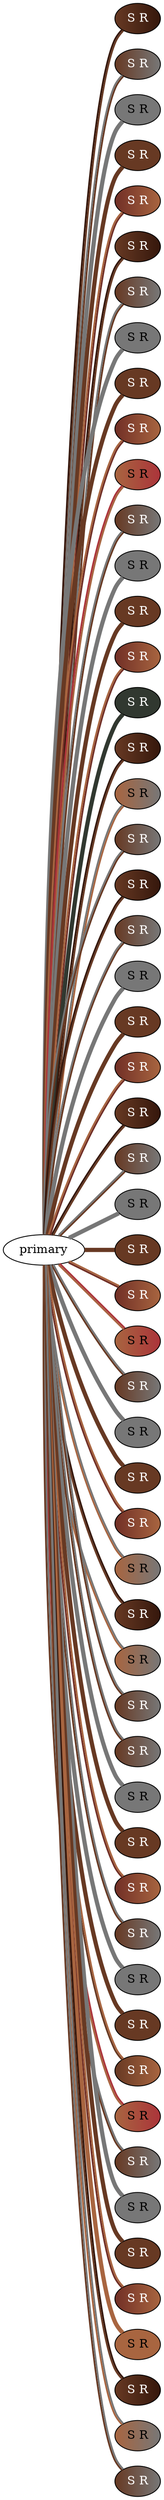 graph {
 graph [rankdir=LR]
"1" [qtype="pendant_node", pendant_colors="#673923:#35170C", pendant_ply="S", pendant_attach="R", pendant_length="35.0", label="S R", style=filled, fillcolor="#673923:#35170C", fontcolor="#ffffff"]
"primary" -- "1" [qtype="pendant_link",penwidth=2,color="#673923:#35170C"]
"2" [qtype="pendant_node", pendant_colors="#673923:#777777", pendant_ply="S", pendant_attach="R", pendant_length="31.0", label="S R", style=filled, fillcolor="#673923:#777777", fontcolor="#ffffff"]
"primary" -- "2" [qtype="pendant_link",penwidth=2,color="#673923:#777777"]
"3" [qtype="pendant_node", pendant_colors="#777777", pendant_ply="S", pendant_attach="R", pendant_length="34.0", label="S R", style=filled, fillcolor="#777777", fontcolor="#000000"]
"primary" -- "3" [qtype="pendant_link",penwidth=5,color="#777777"]
"4" [qtype="pendant_node", pendant_colors="#673923", pendant_ply="S", pendant_attach="R", pendant_length="33.0", label="S R", style=filled, fillcolor="#673923", fontcolor="#ffffff"]
"primary" -- "4" [qtype="pendant_link",penwidth=5,color="#673923"]
"5" [qtype="pendant_node", pendant_colors="#712F26:#A86540", pendant_ply="S", pendant_attach="R", pendant_length="30.0", label="S R", style=filled, fillcolor="#712F26:#A86540", fontcolor="#ffffff"]
"primary" -- "5" [qtype="pendant_link",penwidth=2,color="#712F26:#A86540"]
"6" [qtype="pendant_node", pendant_colors="#673923:#35170C", pendant_ply="S", pendant_attach="R", pendant_length="36.0", label="S R", style=filled, fillcolor="#673923:#35170C", fontcolor="#ffffff"]
"primary" -- "6" [qtype="pendant_link",penwidth=2,color="#673923:#35170C"]
"7" [qtype="pendant_node", pendant_colors="#673923:#777777", pendant_ply="S", pendant_attach="R", pendant_length="29.0", label="S R", style=filled, fillcolor="#673923:#777777", fontcolor="#ffffff"]
"primary" -- "7" [qtype="pendant_link",penwidth=2,color="#673923:#777777"]
"8" [qtype="pendant_node", pendant_colors="#777777", pendant_ply="S", pendant_attach="R", pendant_length="35.0", label="S R", style=filled, fillcolor="#777777", fontcolor="#000000"]
"primary" -- "8" [qtype="pendant_link",penwidth=5,color="#777777"]
"9" [qtype="pendant_node", pendant_colors="#673923", pendant_ply="S", pendant_attach="R", pendant_length="32.0", label="S R", style=filled, fillcolor="#673923", fontcolor="#ffffff"]
"primary" -- "9" [qtype="pendant_link",penwidth=5,color="#673923"]
"10" [qtype="pendant_node", pendant_colors="#712F26:#A86540", pendant_ply="S", pendant_attach="R", pendant_length="28.0", label="S R", style=filled, fillcolor="#712F26:#A86540", fontcolor="#ffffff"]
"primary" -- "10" [qtype="pendant_link",penwidth=2,color="#712F26:#A86540"]
"11" [qtype="pendant_node", pendant_colors="#A86540:#AB343A", pendant_ply="S", pendant_attach="R", pendant_length="31.0", label="S R", style=filled, fillcolor="#A86540:#AB343A", fontcolor="#000000"]
"primary" -- "11" [qtype="pendant_link",penwidth=2,color="#A86540:#AB343A"]
"12" [qtype="pendant_node", pendant_colors="#673923:#777777", pendant_ply="S", pendant_attach="R", pendant_length="30.0", label="S R", style=filled, fillcolor="#673923:#777777", fontcolor="#ffffff"]
"primary" -- "12" [qtype="pendant_link",penwidth=2,color="#673923:#777777"]
"13" [qtype="pendant_node", pendant_colors="#777777", pendant_ply="S", pendant_attach="R", pendant_length="32.0", label="S R", style=filled, fillcolor="#777777", fontcolor="#000000"]
"primary" -- "13" [qtype="pendant_link",penwidth=5,color="#777777"]
"14" [qtype="pendant_node", pendant_colors="#673923", pendant_ply="S", pendant_attach="R", pendant_length="31.0", label="S R", style=filled, fillcolor="#673923", fontcolor="#ffffff"]
"primary" -- "14" [qtype="pendant_link",penwidth=5,color="#673923"]
"15" [qtype="pendant_node", pendant_colors="#712F26:#A86540", pendant_ply="S", pendant_attach="R", pendant_length="7.0", label="S R", style=filled, fillcolor="#712F26:#A86540", fontcolor="#ffffff"]
"primary" -- "15" [qtype="pendant_link",penwidth=2,color="#712F26:#A86540"]
"16" [qtype="pendant_node", pendant_colors="#313830", pendant_ply="S", pendant_attach="R", pendant_length="33.0", label="S R", style=filled, fillcolor="#313830", fontcolor="#ffffff"]
"primary" -- "16" [qtype="pendant_link",penwidth=5,color="#313830"]
"17" [qtype="pendant_node", pendant_colors="#673923:#35170C", pendant_ply="S", pendant_attach="R", pendant_length="7.0", label="S R", style=filled, fillcolor="#673923:#35170C", fontcolor="#ffffff"]
"primary" -- "17" [qtype="pendant_link",penwidth=2,color="#673923:#35170C"]
"18" [qtype="pendant_node", pendant_colors="#A86540:#777777", pendant_ply="S", pendant_attach="R", pendant_length="42.0", label="S R", style=filled, fillcolor="#A86540:#777777", fontcolor="#000000"]
"primary" -- "18" [qtype="pendant_link",penwidth=2,color="#A86540:#777777"]
"19" [qtype="pendant_node", pendant_colors="#673923:#777777", pendant_ply="S", pendant_attach="R", pendant_length="51.0", label="S R", style=filled, fillcolor="#673923:#777777", fontcolor="#ffffff"]
"primary" -- "19" [qtype="pendant_link",penwidth=2,color="#673923:#777777"]
"20" [qtype="pendant_node", pendant_colors="#673923:#35170C", pendant_ply="S", pendant_attach="R", pendant_length="35.0", label="S R", style=filled, fillcolor="#673923:#35170C", fontcolor="#ffffff"]
"primary" -- "20" [qtype="pendant_link",penwidth=2,color="#673923:#35170C"]
"21" [qtype="pendant_node", pendant_colors="#673923:#777777", pendant_ply="S", pendant_attach="R", pendant_length="35.0", label="S R", style=filled, fillcolor="#673923:#777777", fontcolor="#ffffff"]
"primary" -- "21" [qtype="pendant_link",penwidth=2,color="#673923:#777777"]
"22" [qtype="pendant_node", pendant_colors="#777777", pendant_ply="S", pendant_attach="R", pendant_length="32.0", label="S R", style=filled, fillcolor="#777777", fontcolor="#000000"]
"primary" -- "22" [qtype="pendant_link",penwidth=5,color="#777777"]
"23" [qtype="pendant_node", pendant_colors="#673923", pendant_ply="S", pendant_attach="R", pendant_length="34.0", label="S R", style=filled, fillcolor="#673923", fontcolor="#ffffff"]
"primary" -- "23" [qtype="pendant_link",penwidth=5,color="#673923"]
"24" [qtype="pendant_node", pendant_colors="#712F26:#A86540", pendant_ply="S", pendant_attach="R", pendant_length="29.0", label="S R", style=filled, fillcolor="#712F26:#A86540", fontcolor="#ffffff"]
"primary" -- "24" [qtype="pendant_link",penwidth=2,color="#712F26:#A86540"]
"25" [qtype="pendant_node", pendant_colors="#673923:#35170C", pendant_ply="S", pendant_attach="R", pendant_length="35.0", label="S R", style=filled, fillcolor="#673923:#35170C", fontcolor="#ffffff"]
"primary" -- "25" [qtype="pendant_link",penwidth=2,color="#673923:#35170C"]
"26" [qtype="pendant_node", pendant_colors="#673923:#777777", pendant_ply="S", pendant_attach="R", pendant_length="32.0", label="S R", style=filled, fillcolor="#673923:#777777", fontcolor="#ffffff"]
"primary" -- "26" [qtype="pendant_link",penwidth=2,color="#673923:#777777"]
"27" [qtype="pendant_node", pendant_colors="#777777", pendant_ply="S", pendant_attach="R", pendant_length="32.0", label="S R", style=filled, fillcolor="#777777", fontcolor="#000000"]
"primary" -- "27" [qtype="pendant_link",penwidth=5,color="#777777"]
"28" [qtype="pendant_node", pendant_colors="#673923", pendant_ply="S", pendant_attach="R", pendant_length="31.0", label="S R", style=filled, fillcolor="#673923", fontcolor="#ffffff"]
"primary" -- "28" [qtype="pendant_link",penwidth=5,color="#673923"]
"29" [qtype="pendant_node", pendant_colors="#712F26:#A86540", pendant_ply="S", pendant_attach="R", pendant_length="28.0", label="S R", style=filled, fillcolor="#712F26:#A86540", fontcolor="#ffffff"]
"primary" -- "29" [qtype="pendant_link",penwidth=2,color="#712F26:#A86540"]
"30" [qtype="pendant_node", pendant_colors="#A86540:#AB343A", pendant_ply="S", pendant_attach="R", pendant_length="33.0", label="S R", style=filled, fillcolor="#A86540:#AB343A", fontcolor="#000000"]
"primary" -- "30" [qtype="pendant_link",penwidth=2,color="#A86540:#AB343A"]
"31" [qtype="pendant_node", pendant_colors="#673923:#777777", pendant_ply="S", pendant_attach="R", pendant_length="31.0", label="S R", style=filled, fillcolor="#673923:#777777", fontcolor="#ffffff"]
"primary" -- "31" [qtype="pendant_link",penwidth=2,color="#673923:#777777"]
"32" [qtype="pendant_node", pendant_colors="#777777", pendant_ply="S", pendant_attach="R", pendant_length="34.0", label="S R", style=filled, fillcolor="#777777", fontcolor="#000000"]
"primary" -- "32" [qtype="pendant_link",penwidth=5,color="#777777"]
"33" [qtype="pendant_node", pendant_colors="#673923", pendant_ply="S", pendant_attach="R", pendant_length="32.0", label="S R", style=filled, fillcolor="#673923", fontcolor="#ffffff"]
"primary" -- "33" [qtype="pendant_link",penwidth=5,color="#673923"]
"34" [qtype="pendant_node", pendant_colors="#712F26:#A86540", pendant_ply="S", pendant_attach="R", pendant_length="31.0", label="S R", style=filled, fillcolor="#712F26:#A86540", fontcolor="#ffffff"]
"primary" -- "34" [qtype="pendant_link",penwidth=2,color="#712F26:#A86540"]
"35" [qtype="pendant_node", pendant_colors="#A86540:#777777", pendant_ply="S", pendant_attach="R", pendant_length="35.0", label="S R", style=filled, fillcolor="#A86540:#777777", fontcolor="#000000"]
"primary" -- "35" [qtype="pendant_link",penwidth=2,color="#A86540:#777777"]
"36" [qtype="pendant_node", pendant_colors="#673923:#35170C", pendant_ply="S", pendant_attach="R", pendant_length="29.0", label="S R", style=filled, fillcolor="#673923:#35170C", fontcolor="#ffffff"]
"primary" -- "36" [qtype="pendant_link",penwidth=2,color="#673923:#35170C"]
"37" [qtype="pendant_node", pendant_colors="#A86540:#777777", pendant_ply="S", pendant_attach="R", pendant_length="32.0", label="S R", style=filled, fillcolor="#A86540:#777777", fontcolor="#000000"]
"primary" -- "37" [qtype="pendant_link",penwidth=2,color="#A86540:#777777"]
"38" [qtype="pendant_node", pendant_colors="#673923:#777777", pendant_ply="S", pendant_attach="R", pendant_length="42.0", label="S R", style=filled, fillcolor="#673923:#777777", fontcolor="#ffffff"]
"primary" -- "38" [qtype="pendant_link",penwidth=2,color="#673923:#777777"]
"39" [qtype="pendant_node", pendant_colors="#673923:#777777", pendant_ply="S", pendant_attach="R", pendant_length="32.0", label="S R", style=filled, fillcolor="#673923:#777777", fontcolor="#ffffff"]
"primary" -- "39" [qtype="pendant_link",penwidth=2,color="#673923:#777777"]
"40" [qtype="pendant_node", pendant_colors="#777777", pendant_ply="S", pendant_attach="R", pendant_length="33.0", label="S R", style=filled, fillcolor="#777777", fontcolor="#000000"]
"primary" -- "40" [qtype="pendant_link",penwidth=5,color="#777777"]
"41" [qtype="pendant_node", pendant_colors="#673923", pendant_ply="S", pendant_attach="R", pendant_length="2.0", label="S R", style=filled, fillcolor="#673923", fontcolor="#ffffff"]
"primary" -- "41" [qtype="pendant_link",penwidth=5,color="#673923"]
"42" [qtype="pendant_node", pendant_colors="#712F26:#A86540", pendant_ply="S", pendant_attach="R", pendant_length="31.0", label="S R", style=filled, fillcolor="#712F26:#A86540", fontcolor="#ffffff"]
"primary" -- "42" [qtype="pendant_link",penwidth=2,color="#712F26:#A86540"]
"43" [qtype="pendant_node", pendant_colors="#673923:#777777", pendant_ply="S", pendant_attach="R", pendant_length="33.0", label="S R", style=filled, fillcolor="#673923:#777777", fontcolor="#ffffff"]
"primary" -- "43" [qtype="pendant_link",penwidth=2,color="#673923:#777777"]
"44" [qtype="pendant_node", pendant_colors="#777777", pendant_ply="S", pendant_attach="R", pendant_length="32.0", label="S R", style=filled, fillcolor="#777777", fontcolor="#000000"]
"primary" -- "44" [qtype="pendant_link",penwidth=5,color="#777777"]
"45" [qtype="pendant_node", pendant_colors="#673923", pendant_ply="S", pendant_attach="R", pendant_length="33.0", label="S R", style=filled, fillcolor="#673923", fontcolor="#ffffff"]
"primary" -- "45" [qtype="pendant_link",penwidth=5,color="#673923"]
"46" [qtype="pendant_node", pendant_colors="#673923:#A86540", pendant_ply="S", pendant_attach="R", pendant_length="29.0", label="S R", style=filled, fillcolor="#673923:#A86540", fontcolor="#ffffff"]
"primary" -- "46" [qtype="pendant_link",penwidth=2,color="#673923:#A86540"]
"47" [qtype="pendant_node", pendant_colors="#A86540:#AB343A", pendant_ply="S", pendant_attach="R", pendant_length="31.0", label="S R", style=filled, fillcolor="#A86540:#AB343A", fontcolor="#000000"]
"primary" -- "47" [qtype="pendant_link",penwidth=2,color="#A86540:#AB343A"]
"48" [qtype="pendant_node", pendant_colors="#673923:#777777", pendant_ply="S", pendant_attach="R", pendant_length="33.0", label="S R", style=filled, fillcolor="#673923:#777777", fontcolor="#ffffff"]
"primary" -- "48" [qtype="pendant_link",penwidth=2,color="#673923:#777777"]
"49" [qtype="pendant_node", pendant_colors="#777777", pendant_ply="S", pendant_attach="R", pendant_length="32.0", label="S R", style=filled, fillcolor="#777777", fontcolor="#000000"]
"primary" -- "49" [qtype="pendant_link",penwidth=5,color="#777777"]
"50" [qtype="pendant_node", pendant_colors="#673923", pendant_ply="S", pendant_attach="R", pendant_length="30.0", label="S R", style=filled, fillcolor="#673923", fontcolor="#ffffff"]
"primary" -- "50" [qtype="pendant_link",penwidth=5,color="#673923"]
"51" [qtype="pendant_node", pendant_colors="#712F26:#A86540", pendant_ply="S", pendant_attach="R", pendant_length="30.0", label="S R", style=filled, fillcolor="#712F26:#A86540", fontcolor="#ffffff"]
"primary" -- "51" [qtype="pendant_link",penwidth=2,color="#712F26:#A86540"]
"52" [qtype="pendant_node", pendant_colors="#A86540", pendant_ply="S", pendant_attach="R", pendant_length="34.0", label="S R", style=filled, fillcolor="#A86540", fontcolor="#000000"]
"primary" -- "52" [qtype="pendant_link",penwidth=5,color="#A86540"]
"53" [qtype="pendant_node", pendant_colors="#673923:#35170C", pendant_ply="S", pendant_attach="R", pendant_length="52.0", label="S R", style=filled, fillcolor="#673923:#35170C", fontcolor="#ffffff"]
"primary" -- "53" [qtype="pendant_link",penwidth=2,color="#673923:#35170C"]
"54" [qtype="pendant_node", pendant_colors="#A86540:#777777", pendant_ply="S", pendant_attach="R", pendant_length="31.0", label="S R", style=filled, fillcolor="#A86540:#777777", fontcolor="#000000"]
"primary" -- "54" [qtype="pendant_link",penwidth=2,color="#A86540:#777777"]
"55" [qtype="pendant_node", pendant_colors="#673923:#777777", pendant_ply="S", pendant_attach="R", pendant_length="49.0", label="S R", style=filled, fillcolor="#673923:#777777", fontcolor="#ffffff"]
"primary" -- "55" [qtype="pendant_link",penwidth=2,color="#673923:#777777"]
}
